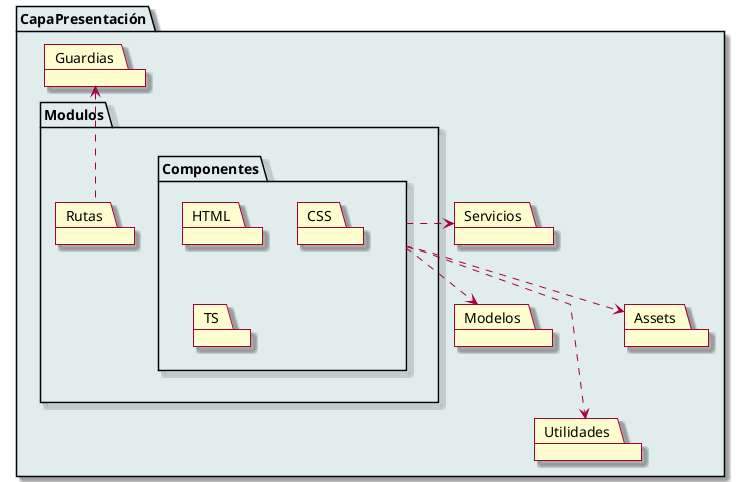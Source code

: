 @startuml presentacion
skin rose
skinparam linetype polyline




package CapaPresentación #e1eced  {
    package Modulos {
        package Componentes {
            package HTML
            package CSS 
            package TS
        }
        package Rutas 
    }
    package Modelos 
    package Utilidades
    package Servicios
    package Guardias
    package Assets
}

Guardias <.. Rutas

Componentes ..> Modelos
Componentes ...> Utilidades
Componentes .> Servicios
Componentes ..> Assets

@enduml
